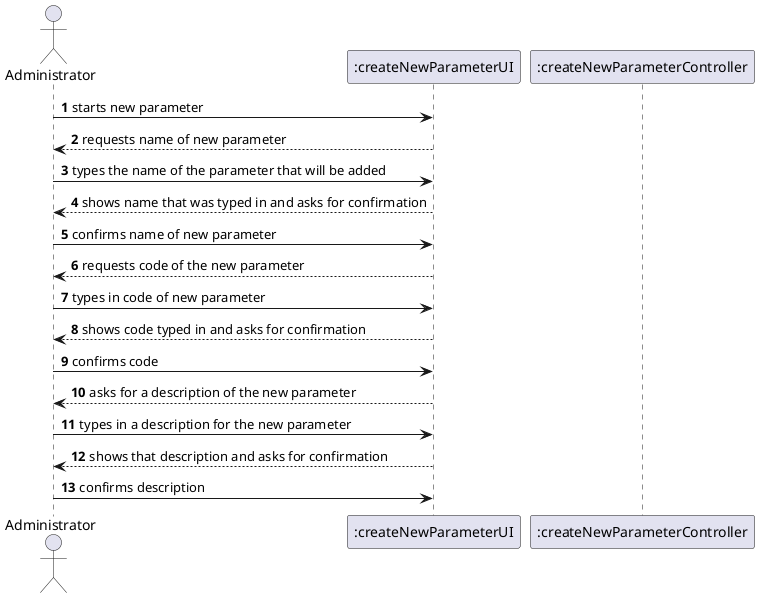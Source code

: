 @startuml

autonumber

actor Administrator as admin
participant ":createNewParameterUI" as UI
participant ":createNewParameterController" as createNewParam

admin -> UI: starts new parameter
UI --> admin: requests name of new parameter
admin -> UI: types the name of the parameter that will be added
UI --> admin: shows name that was typed in and asks for confirmation
admin -> UI: confirms name of new parameter
UI --> admin: requests code of the new parameter
admin -> UI: types in code of new parameter
UI --> admin: shows code typed in and asks for confirmation
admin -> UI: confirms code
UI --> admin: asks for a description of the new parameter
admin -> UI: types in a description for the new parameter
UI --> admin: shows that description and asks for confirmation
admin -> UI: confirms description

@enduml
